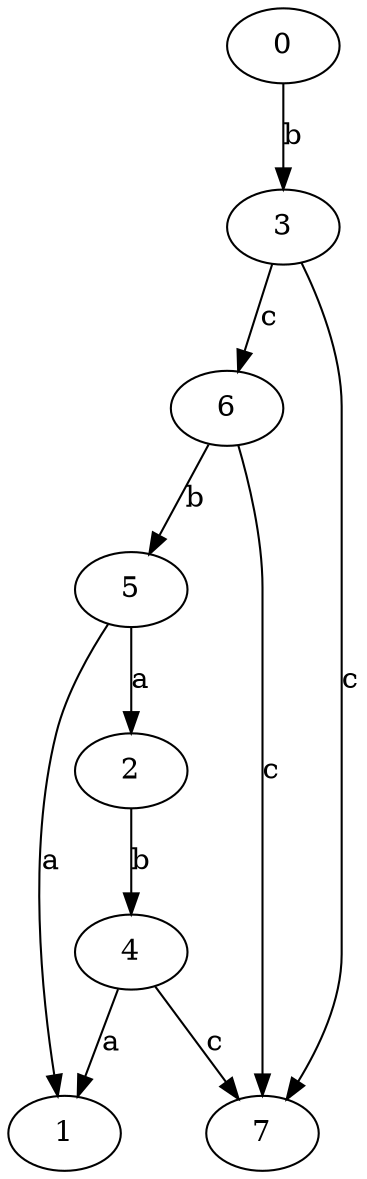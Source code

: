 strict digraph  {
1;
0;
2;
3;
4;
5;
6;
7;
0 -> 3  [label=b];
2 -> 4  [label=b];
3 -> 6  [label=c];
3 -> 7  [label=c];
4 -> 1  [label=a];
4 -> 7  [label=c];
5 -> 1  [label=a];
5 -> 2  [label=a];
6 -> 5  [label=b];
6 -> 7  [label=c];
}

